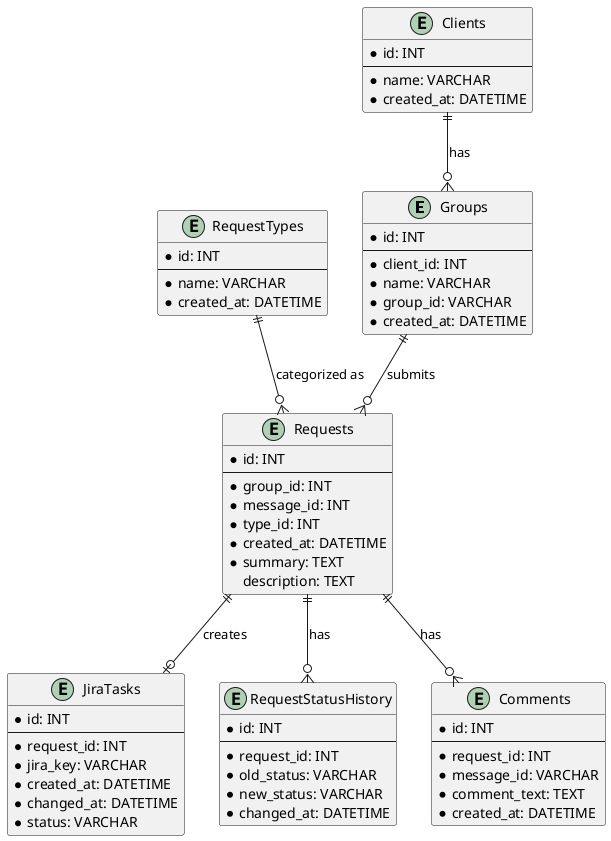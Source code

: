 @startuml


entity Groups {
    * id: INT
    --
    * client_id: INT
    * name: VARCHAR
    * group_id: VARCHAR
    * created_at: DATETIME
}

entity Clients {
    * id: INT
    --
    * name: VARCHAR
    * created_at: DATETIME
}

entity RequestTypes {
    * id: INT
    --
    * name: VARCHAR
    * created_at: DATETIME
}

entity Requests {
    * id: INT
    --
    * group_id: INT
    * message_id: INT
    * type_id: INT
    * created_at: DATETIME
    * summary: TEXT
    description: TEXT
}

entity JiraTasks {
    * id: INT
    --
    * request_id: INT
    * jira_key: VARCHAR
    * created_at: DATETIME
    * changed_at: DATETIME
    * status: VARCHAR
}

entity RequestStatusHistory {
    * id: INT
    --
    * request_id: INT
    * old_status: VARCHAR
    * new_status: VARCHAR
    * changed_at: DATETIME
}
entity Comments {
    * id: INT
    --
    * request_id: INT
    * message_id: VARCHAR
    * comment_text: TEXT
    * created_at: DATETIME
}
Groups ||--o{ Requests : "submits"
Clients ||--o{ Groups : "has"
RequestTypes ||--o{ Requests : "categorized as"
Requests ||--o| JiraTasks : "creates"
Requests ||--o{ RequestStatusHistory : "has"
Requests ||--o{ Comments : "has"

@enduml